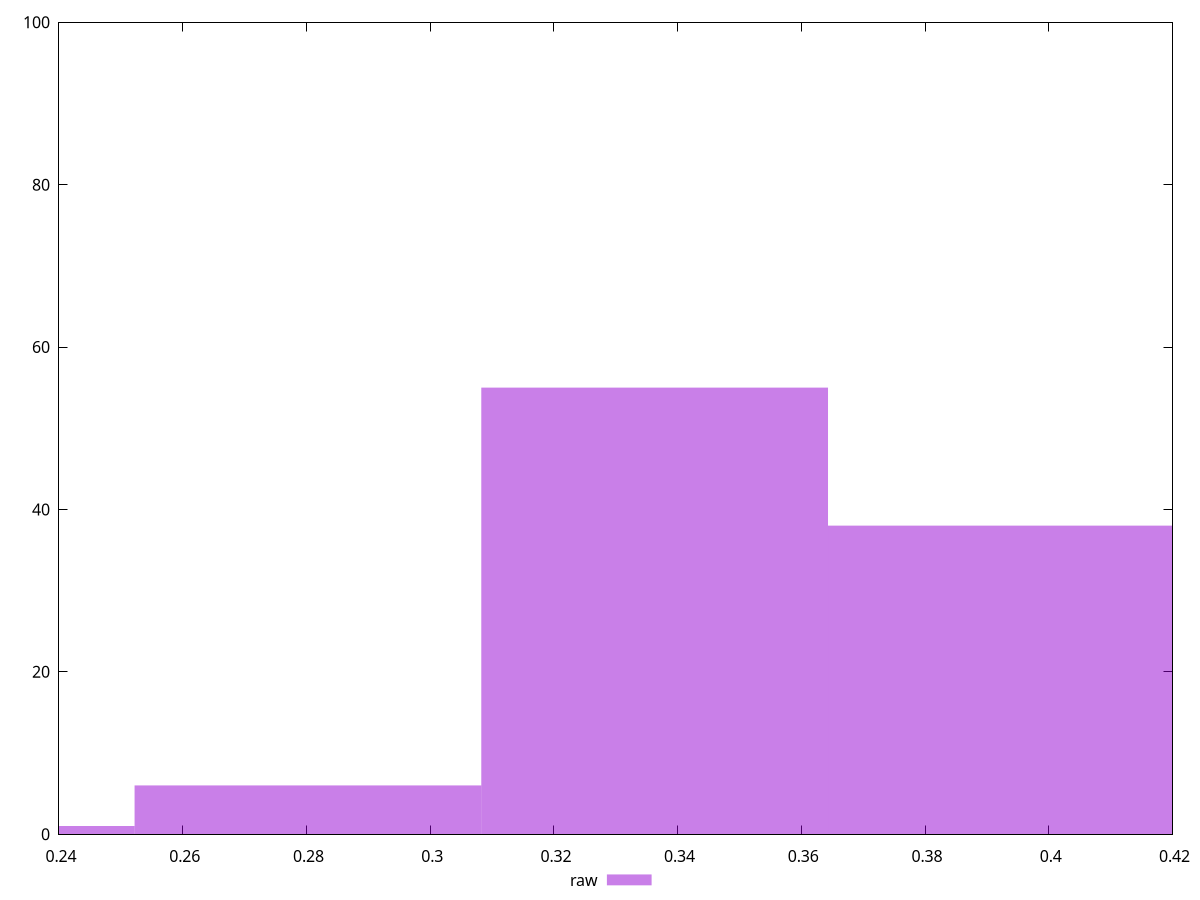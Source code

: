 reset

$raw <<EOF
0.22419181398142207 1
0.3362877209721331 55
0.2802397674767776 6
0.3923356744674886 38
EOF

set key outside below
set boxwidth 0.05604795349535552
set xrange [0.24:0.42]
set yrange [0:100]
set trange [0:100]
set style fill transparent solid 0.5 noborder
set terminal svg size 640, 490 enhanced background rgb 'white'
set output "report_00025_2021-02-22T21:38:55.199Z/meta/score/samples/pages+cached/raw/histogram.svg"

plot $raw title "raw" with boxes

reset
